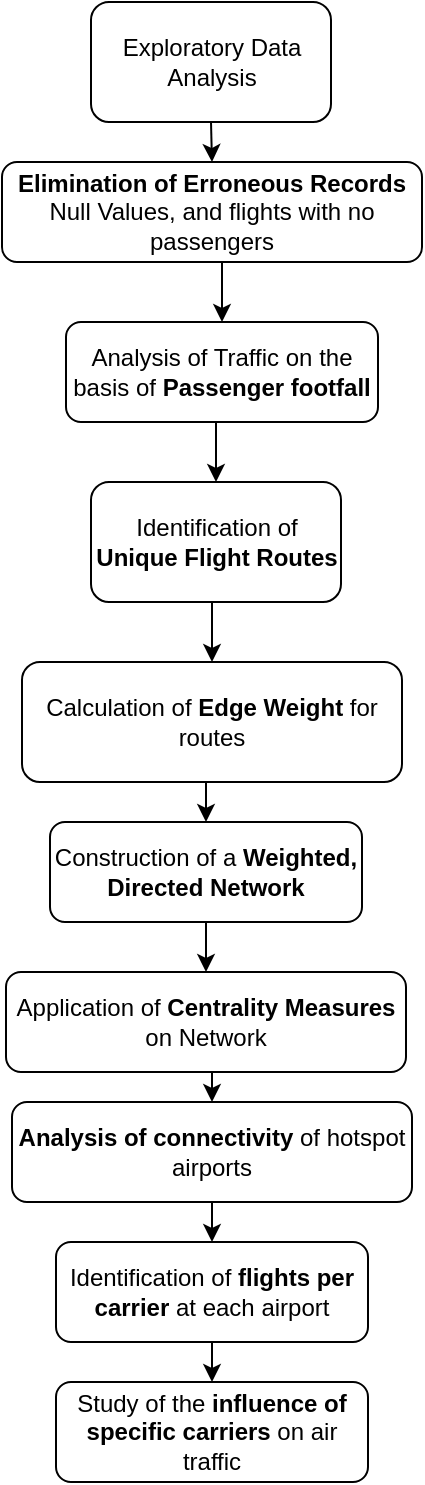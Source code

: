 <mxfile version="20.6.0" type="device"><diagram id="klQ15ES8Sq19okO5tqA-" name="Page-1"><mxGraphModel dx="1648" dy="853" grid="1" gridSize="10" guides="1" tooltips="1" connect="1" arrows="1" fold="1" page="1" pageScale="1" pageWidth="850" pageHeight="1100" math="0" shadow="0"><root><mxCell id="0"/><mxCell id="1" parent="0"/><mxCell id="e7BwC4TARASHWN4JgBvH-21" style="edgeStyle=orthogonalEdgeStyle;rounded=0;orthogonalLoop=1;jettySize=auto;html=1;exitX=0.5;exitY=1;exitDx=0;exitDy=0;entryX=0.5;entryY=0;entryDx=0;entryDy=0;" edge="1" parent="1" source="e7BwC4TARASHWN4JgBvH-1" target="e7BwC4TARASHWN4JgBvH-2"><mxGeometry relative="1" as="geometry"/></mxCell><mxCell id="e7BwC4TARASHWN4JgBvH-1" value="Exploratory Data Analysis" style="rounded=1;whiteSpace=wrap;html=1;" vertex="1" parent="1"><mxGeometry x="374.5" y="40" width="120" height="60" as="geometry"/></mxCell><mxCell id="e7BwC4TARASHWN4JgBvH-22" style="edgeStyle=orthogonalEdgeStyle;rounded=0;orthogonalLoop=1;jettySize=auto;html=1;exitX=0.5;exitY=1;exitDx=0;exitDy=0;entryX=0.5;entryY=0;entryDx=0;entryDy=0;" edge="1" parent="1" source="e7BwC4TARASHWN4JgBvH-2" target="e7BwC4TARASHWN4JgBvH-3"><mxGeometry relative="1" as="geometry"/></mxCell><mxCell id="e7BwC4TARASHWN4JgBvH-2" value="&lt;b&gt;Elimination of Erroneous Records&lt;br&gt;&lt;/b&gt;Null Values, and flights with no passengers" style="rounded=1;whiteSpace=wrap;html=1;" vertex="1" parent="1"><mxGeometry x="330" y="120" width="210" height="50" as="geometry"/></mxCell><mxCell id="e7BwC4TARASHWN4JgBvH-24" style="edgeStyle=orthogonalEdgeStyle;rounded=0;orthogonalLoop=1;jettySize=auto;html=1;exitX=0.5;exitY=1;exitDx=0;exitDy=0;entryX=0.5;entryY=0;entryDx=0;entryDy=0;" edge="1" parent="1" source="e7BwC4TARASHWN4JgBvH-3" target="e7BwC4TARASHWN4JgBvH-5"><mxGeometry relative="1" as="geometry"/></mxCell><mxCell id="e7BwC4TARASHWN4JgBvH-3" value="Analysis of Traffic on the basis of &lt;b&gt;Passenger footfall&lt;/b&gt;" style="rounded=1;whiteSpace=wrap;html=1;" vertex="1" parent="1"><mxGeometry x="362" y="200" width="156" height="50" as="geometry"/></mxCell><mxCell id="e7BwC4TARASHWN4JgBvH-20" style="edgeStyle=orthogonalEdgeStyle;rounded=0;orthogonalLoop=1;jettySize=auto;html=1;exitX=0.5;exitY=1;exitDx=0;exitDy=0;entryX=0.5;entryY=0;entryDx=0;entryDy=0;" edge="1" parent="1" source="e7BwC4TARASHWN4JgBvH-4" target="e7BwC4TARASHWN4JgBvH-6"><mxGeometry relative="1" as="geometry"/></mxCell><mxCell id="e7BwC4TARASHWN4JgBvH-4" value="Calculation of &lt;b&gt;Edge Weight&lt;/b&gt; for routes" style="rounded=1;whiteSpace=wrap;html=1;" vertex="1" parent="1"><mxGeometry x="340" y="370" width="190" height="60" as="geometry"/></mxCell><mxCell id="e7BwC4TARASHWN4JgBvH-15" style="edgeStyle=orthogonalEdgeStyle;rounded=0;orthogonalLoop=1;jettySize=auto;html=1;exitX=0.5;exitY=1;exitDx=0;exitDy=0;entryX=0.5;entryY=0;entryDx=0;entryDy=0;" edge="1" parent="1" source="e7BwC4TARASHWN4JgBvH-5" target="e7BwC4TARASHWN4JgBvH-4"><mxGeometry relative="1" as="geometry"/></mxCell><mxCell id="e7BwC4TARASHWN4JgBvH-5" value="Identification of &lt;b&gt;Unique Flight Routes&lt;/b&gt;" style="rounded=1;whiteSpace=wrap;html=1;" vertex="1" parent="1"><mxGeometry x="374.5" y="280" width="125" height="60" as="geometry"/></mxCell><mxCell id="e7BwC4TARASHWN4JgBvH-19" style="edgeStyle=orthogonalEdgeStyle;rounded=0;orthogonalLoop=1;jettySize=auto;html=1;exitX=0.5;exitY=1;exitDx=0;exitDy=0;entryX=0.5;entryY=0;entryDx=0;entryDy=0;" edge="1" parent="1" source="e7BwC4TARASHWN4JgBvH-6" target="e7BwC4TARASHWN4JgBvH-7"><mxGeometry relative="1" as="geometry"/></mxCell><mxCell id="e7BwC4TARASHWN4JgBvH-6" value="Construction of a &lt;b&gt;Weighted, Directed Network&lt;/b&gt;" style="rounded=1;whiteSpace=wrap;html=1;" vertex="1" parent="1"><mxGeometry x="354" y="450" width="156" height="50" as="geometry"/></mxCell><mxCell id="e7BwC4TARASHWN4JgBvH-18" style="edgeStyle=orthogonalEdgeStyle;rounded=0;orthogonalLoop=1;jettySize=auto;html=1;exitX=0.5;exitY=1;exitDx=0;exitDy=0;entryX=0.5;entryY=0;entryDx=0;entryDy=0;" edge="1" parent="1" source="e7BwC4TARASHWN4JgBvH-7" target="e7BwC4TARASHWN4JgBvH-10"><mxGeometry relative="1" as="geometry"/></mxCell><mxCell id="e7BwC4TARASHWN4JgBvH-7" value="Application of &lt;b&gt;Centrality Measures&lt;/b&gt; on Network" style="rounded=1;whiteSpace=wrap;html=1;" vertex="1" parent="1"><mxGeometry x="332" y="525" width="200" height="50" as="geometry"/></mxCell><mxCell id="e7BwC4TARASHWN4JgBvH-16" style="edgeStyle=orthogonalEdgeStyle;rounded=0;orthogonalLoop=1;jettySize=auto;html=1;exitX=0.5;exitY=1;exitDx=0;exitDy=0;entryX=0.5;entryY=0;entryDx=0;entryDy=0;" edge="1" parent="1" source="e7BwC4TARASHWN4JgBvH-8" target="e7BwC4TARASHWN4JgBvH-9"><mxGeometry relative="1" as="geometry"/></mxCell><mxCell id="e7BwC4TARASHWN4JgBvH-8" value="Identification of &lt;b&gt;flights per carrier&lt;/b&gt; at each airport" style="rounded=1;whiteSpace=wrap;html=1;" vertex="1" parent="1"><mxGeometry x="357" y="660" width="156" height="50" as="geometry"/></mxCell><mxCell id="e7BwC4TARASHWN4JgBvH-9" value="Study of the &lt;b&gt;influence of specific carriers&lt;/b&gt; on air traffic" style="rounded=1;whiteSpace=wrap;html=1;" vertex="1" parent="1"><mxGeometry x="357" y="730" width="156" height="50" as="geometry"/></mxCell><mxCell id="e7BwC4TARASHWN4JgBvH-17" style="edgeStyle=orthogonalEdgeStyle;rounded=0;orthogonalLoop=1;jettySize=auto;html=1;exitX=0.5;exitY=1;exitDx=0;exitDy=0;entryX=0.5;entryY=0;entryDx=0;entryDy=0;" edge="1" parent="1" source="e7BwC4TARASHWN4JgBvH-10" target="e7BwC4TARASHWN4JgBvH-8"><mxGeometry relative="1" as="geometry"/></mxCell><mxCell id="e7BwC4TARASHWN4JgBvH-10" value="&lt;b&gt;Analysis of connectivity&lt;/b&gt; of hotspot airports" style="rounded=1;whiteSpace=wrap;html=1;" vertex="1" parent="1"><mxGeometry x="335" y="590" width="200" height="50" as="geometry"/></mxCell></root></mxGraphModel></diagram></mxfile>